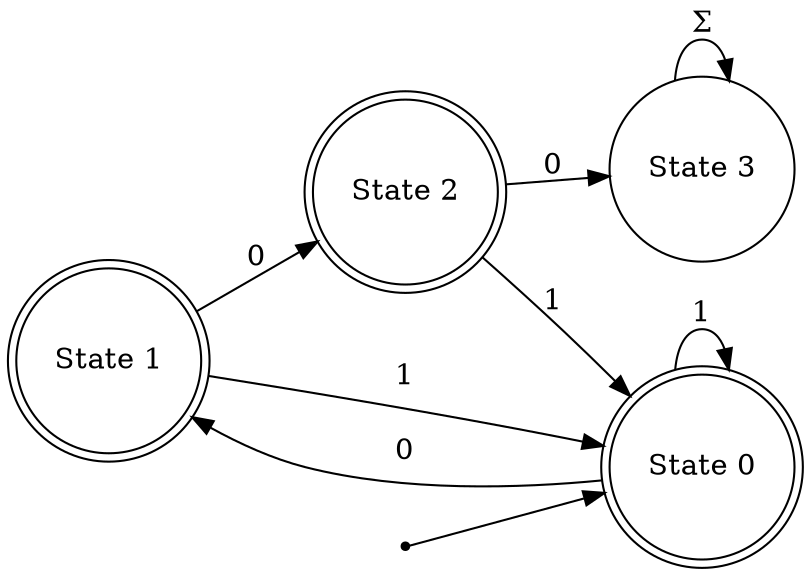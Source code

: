 digraph finite_state_machine {
	rankdir=LR size="8,5"
	node [shape=doublecircle]
	"State 1"
	"State 2"
	"State 0"
	node [shape=circle]
	"State 3" -> "State 3" [label="Σ"]
	"State 1" -> "State 0" [label=1]
	"State 1" -> "State 2" [label=0]
	"State 2" -> "State 0" [label=1]
	"State 2" -> "State 3" [label=0]
	"State 0" -> "State 0" [label=1]
	"State 0" -> "State 1" [label=0]
	node [shape=point]
	start
	start -> "State 0"
}